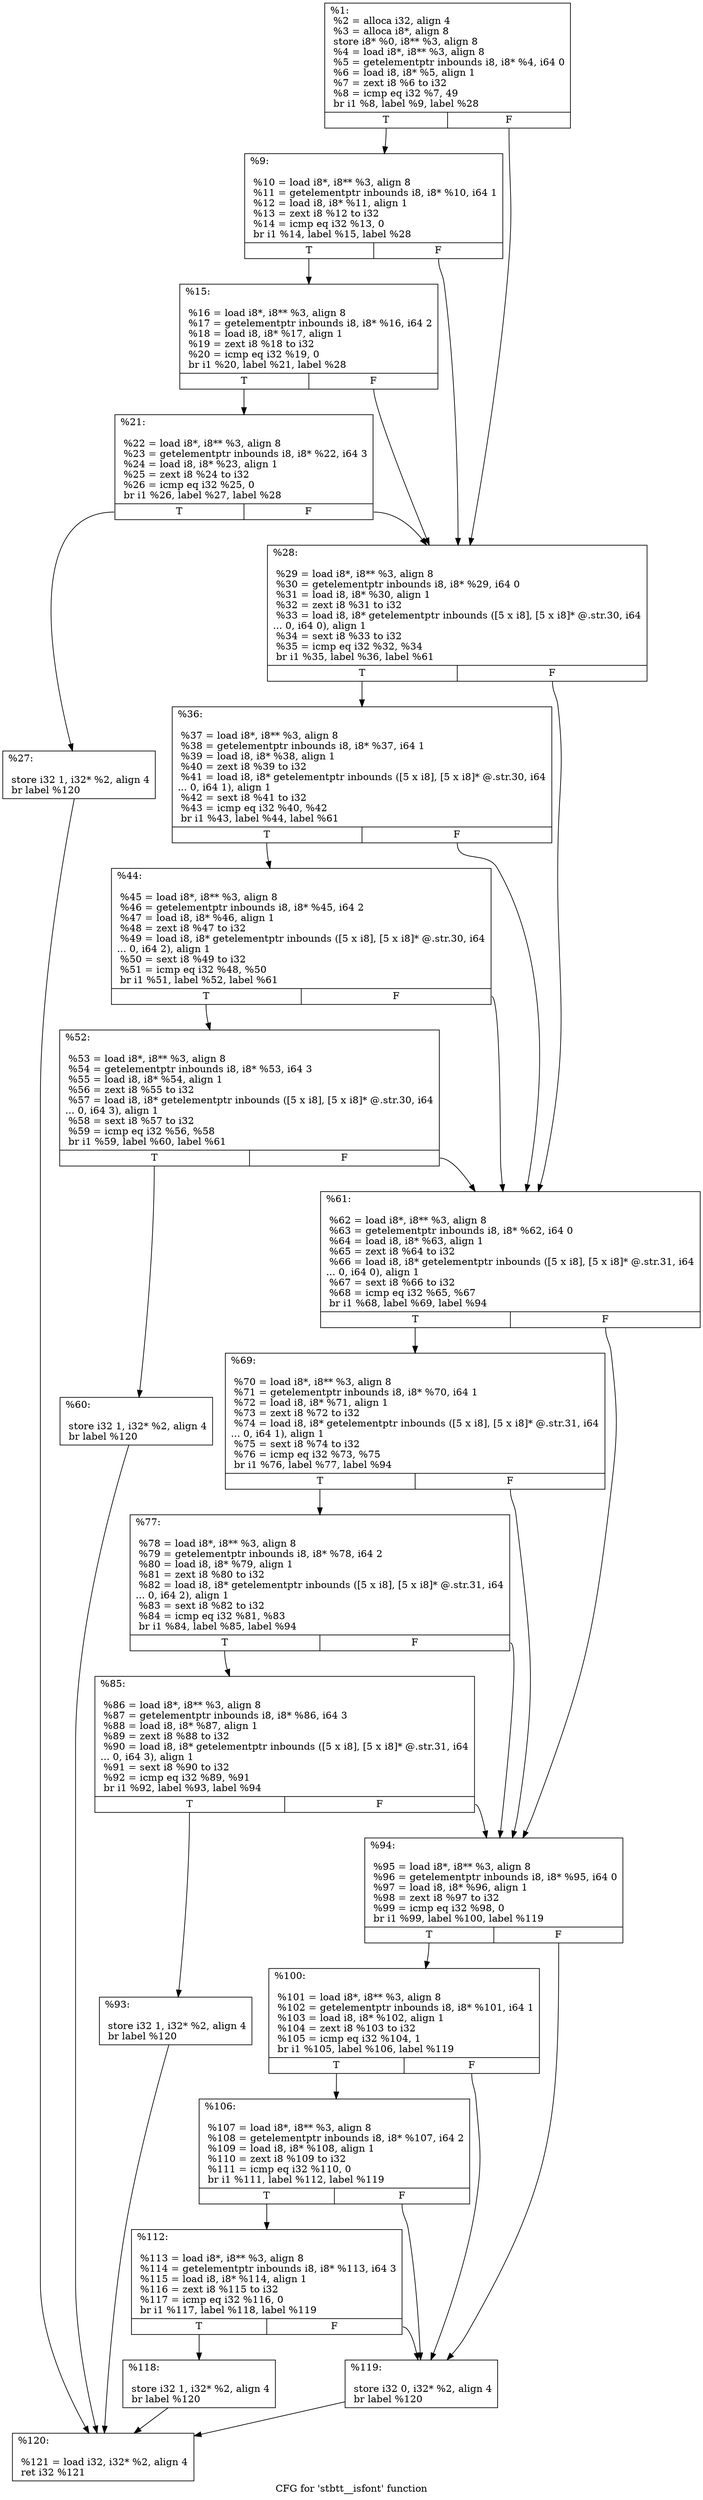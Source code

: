 digraph "CFG for 'stbtt__isfont' function" {
	label="CFG for 'stbtt__isfont' function";

	Node0x29b4c90 [shape=record,label="{%1:\l  %2 = alloca i32, align 4\l  %3 = alloca i8*, align 8\l  store i8* %0, i8** %3, align 8\l  %4 = load i8*, i8** %3, align 8\l  %5 = getelementptr inbounds i8, i8* %4, i64 0\l  %6 = load i8, i8* %5, align 1\l  %7 = zext i8 %6 to i32\l  %8 = icmp eq i32 %7, 49\l  br i1 %8, label %9, label %28\l|{<s0>T|<s1>F}}"];
	Node0x29b4c90:s0 -> Node0x29b4e60;
	Node0x29b4c90:s1 -> Node0x29b55f0;
	Node0x29b4e60 [shape=record,label="{%9:\l\l  %10 = load i8*, i8** %3, align 8\l  %11 = getelementptr inbounds i8, i8* %10, i64 1\l  %12 = load i8, i8* %11, align 1\l  %13 = zext i8 %12 to i32\l  %14 = icmp eq i32 %13, 0\l  br i1 %14, label %15, label %28\l|{<s0>T|<s1>F}}"];
	Node0x29b4e60:s0 -> Node0x29b5900;
	Node0x29b4e60:s1 -> Node0x29b55f0;
	Node0x29b5900 [shape=record,label="{%15:\l\l  %16 = load i8*, i8** %3, align 8\l  %17 = getelementptr inbounds i8, i8* %16, i64 2\l  %18 = load i8, i8* %17, align 1\l  %19 = zext i8 %18 to i32\l  %20 = icmp eq i32 %19, 0\l  br i1 %20, label %21, label %28\l|{<s0>T|<s1>F}}"];
	Node0x29b5900:s0 -> Node0x29b5c90;
	Node0x29b5900:s1 -> Node0x29b55f0;
	Node0x29b5c90 [shape=record,label="{%21:\l\l  %22 = load i8*, i8** %3, align 8\l  %23 = getelementptr inbounds i8, i8* %22, i64 3\l  %24 = load i8, i8* %23, align 1\l  %25 = zext i8 %24 to i32\l  %26 = icmp eq i32 %25, 0\l  br i1 %26, label %27, label %28\l|{<s0>T|<s1>F}}"];
	Node0x29b5c90:s0 -> Node0x29b5fa0;
	Node0x29b5c90:s1 -> Node0x29b55f0;
	Node0x29b5fa0 [shape=record,label="{%27:\l\l  store i32 1, i32* %2, align 4\l  br label %120\l}"];
	Node0x29b5fa0 -> Node0x29b6100;
	Node0x29b55f0 [shape=record,label="{%28:\l\l  %29 = load i8*, i8** %3, align 8\l  %30 = getelementptr inbounds i8, i8* %29, i64 0\l  %31 = load i8, i8* %30, align 1\l  %32 = zext i8 %31 to i32\l  %33 = load i8, i8* getelementptr inbounds ([5 x i8], [5 x i8]* @.str.30, i64\l... 0, i64 0), align 1\l  %34 = sext i8 %33 to i32\l  %35 = icmp eq i32 %32, %34\l  br i1 %35, label %36, label %61\l|{<s0>T|<s1>F}}"];
	Node0x29b55f0:s0 -> Node0x29b6650;
	Node0x29b55f0:s1 -> Node0x29b66a0;
	Node0x29b6650 [shape=record,label="{%36:\l\l  %37 = load i8*, i8** %3, align 8\l  %38 = getelementptr inbounds i8, i8* %37, i64 1\l  %39 = load i8, i8* %38, align 1\l  %40 = zext i8 %39 to i32\l  %41 = load i8, i8* getelementptr inbounds ([5 x i8], [5 x i8]* @.str.30, i64\l... 0, i64 1), align 1\l  %42 = sext i8 %41 to i32\l  %43 = icmp eq i32 %40, %42\l  br i1 %43, label %44, label %61\l|{<s0>T|<s1>F}}"];
	Node0x29b6650:s0 -> Node0x29b6b30;
	Node0x29b6650:s1 -> Node0x29b66a0;
	Node0x29b6b30 [shape=record,label="{%44:\l\l  %45 = load i8*, i8** %3, align 8\l  %46 = getelementptr inbounds i8, i8* %45, i64 2\l  %47 = load i8, i8* %46, align 1\l  %48 = zext i8 %47 to i32\l  %49 = load i8, i8* getelementptr inbounds ([5 x i8], [5 x i8]* @.str.30, i64\l... 0, i64 2), align 1\l  %50 = sext i8 %49 to i32\l  %51 = icmp eq i32 %48, %50\l  br i1 %51, label %52, label %61\l|{<s0>T|<s1>F}}"];
	Node0x29b6b30:s0 -> Node0x29b6f80;
	Node0x29b6b30:s1 -> Node0x29b66a0;
	Node0x29b6f80 [shape=record,label="{%52:\l\l  %53 = load i8*, i8** %3, align 8\l  %54 = getelementptr inbounds i8, i8* %53, i64 3\l  %55 = load i8, i8* %54, align 1\l  %56 = zext i8 %55 to i32\l  %57 = load i8, i8* getelementptr inbounds ([5 x i8], [5 x i8]* @.str.30, i64\l... 0, i64 3), align 1\l  %58 = sext i8 %57 to i32\l  %59 = icmp eq i32 %56, %58\l  br i1 %59, label %60, label %61\l|{<s0>T|<s1>F}}"];
	Node0x29b6f80:s0 -> Node0x29b73d0;
	Node0x29b6f80:s1 -> Node0x29b66a0;
	Node0x29b73d0 [shape=record,label="{%60:\l\l  store i32 1, i32* %2, align 4\l  br label %120\l}"];
	Node0x29b73d0 -> Node0x29b6100;
	Node0x29b66a0 [shape=record,label="{%61:\l\l  %62 = load i8*, i8** %3, align 8\l  %63 = getelementptr inbounds i8, i8* %62, i64 0\l  %64 = load i8, i8* %63, align 1\l  %65 = zext i8 %64 to i32\l  %66 = load i8, i8* getelementptr inbounds ([5 x i8], [5 x i8]* @.str.31, i64\l... 0, i64 0), align 1\l  %67 = sext i8 %66 to i32\l  %68 = icmp eq i32 %65, %67\l  br i1 %68, label %69, label %94\l|{<s0>T|<s1>F}}"];
	Node0x29b66a0:s0 -> Node0x29b6500;
	Node0x29b66a0:s1 -> Node0x29b7b70;
	Node0x29b6500 [shape=record,label="{%69:\l\l  %70 = load i8*, i8** %3, align 8\l  %71 = getelementptr inbounds i8, i8* %70, i64 1\l  %72 = load i8, i8* %71, align 1\l  %73 = zext i8 %72 to i32\l  %74 = load i8, i8* getelementptr inbounds ([5 x i8], [5 x i8]* @.str.31, i64\l... 0, i64 1), align 1\l  %75 = sext i8 %74 to i32\l  %76 = icmp eq i32 %73, %75\l  br i1 %76, label %77, label %94\l|{<s0>T|<s1>F}}"];
	Node0x29b6500:s0 -> Node0x29b7fc0;
	Node0x29b6500:s1 -> Node0x29b7b70;
	Node0x29b7fc0 [shape=record,label="{%77:\l\l  %78 = load i8*, i8** %3, align 8\l  %79 = getelementptr inbounds i8, i8* %78, i64 2\l  %80 = load i8, i8* %79, align 1\l  %81 = zext i8 %80 to i32\l  %82 = load i8, i8* getelementptr inbounds ([5 x i8], [5 x i8]* @.str.31, i64\l... 0, i64 2), align 1\l  %83 = sext i8 %82 to i32\l  %84 = icmp eq i32 %81, %83\l  br i1 %84, label %85, label %94\l|{<s0>T|<s1>F}}"];
	Node0x29b7fc0:s0 -> Node0x29b8410;
	Node0x29b7fc0:s1 -> Node0x29b7b70;
	Node0x29b8410 [shape=record,label="{%85:\l\l  %86 = load i8*, i8** %3, align 8\l  %87 = getelementptr inbounds i8, i8* %86, i64 3\l  %88 = load i8, i8* %87, align 1\l  %89 = zext i8 %88 to i32\l  %90 = load i8, i8* getelementptr inbounds ([5 x i8], [5 x i8]* @.str.31, i64\l... 0, i64 3), align 1\l  %91 = sext i8 %90 to i32\l  %92 = icmp eq i32 %89, %91\l  br i1 %92, label %93, label %94\l|{<s0>T|<s1>F}}"];
	Node0x29b8410:s0 -> Node0x29b8860;
	Node0x29b8410:s1 -> Node0x29b7b70;
	Node0x29b8860 [shape=record,label="{%93:\l\l  store i32 1, i32* %2, align 4\l  br label %120\l}"];
	Node0x29b8860 -> Node0x29b6100;
	Node0x29b7b70 [shape=record,label="{%94:\l\l  %95 = load i8*, i8** %3, align 8\l  %96 = getelementptr inbounds i8, i8* %95, i64 0\l  %97 = load i8, i8* %96, align 1\l  %98 = zext i8 %97 to i32\l  %99 = icmp eq i32 %98, 0\l  br i1 %99, label %100, label %119\l|{<s0>T|<s1>F}}"];
	Node0x29b7b70:s0 -> Node0x29b8c50;
	Node0x29b7b70:s1 -> Node0x29b8ca0;
	Node0x29b8c50 [shape=record,label="{%100:\l\l  %101 = load i8*, i8** %3, align 8\l  %102 = getelementptr inbounds i8, i8* %101, i64 1\l  %103 = load i8, i8* %102, align 1\l  %104 = zext i8 %103 to i32\l  %105 = icmp eq i32 %104, 1\l  br i1 %105, label %106, label %119\l|{<s0>T|<s1>F}}"];
	Node0x29b8c50:s0 -> Node0x29b8fb0;
	Node0x29b8c50:s1 -> Node0x29b8ca0;
	Node0x29b8fb0 [shape=record,label="{%106:\l\l  %107 = load i8*, i8** %3, align 8\l  %108 = getelementptr inbounds i8, i8* %107, i64 2\l  %109 = load i8, i8* %108, align 1\l  %110 = zext i8 %109 to i32\l  %111 = icmp eq i32 %110, 0\l  br i1 %111, label %112, label %119\l|{<s0>T|<s1>F}}"];
	Node0x29b8fb0:s0 -> Node0x29b92c0;
	Node0x29b8fb0:s1 -> Node0x29b8ca0;
	Node0x29b92c0 [shape=record,label="{%112:\l\l  %113 = load i8*, i8** %3, align 8\l  %114 = getelementptr inbounds i8, i8* %113, i64 3\l  %115 = load i8, i8* %114, align 1\l  %116 = zext i8 %115 to i32\l  %117 = icmp eq i32 %116, 0\l  br i1 %117, label %118, label %119\l|{<s0>T|<s1>F}}"];
	Node0x29b92c0:s0 -> Node0x29b95d0;
	Node0x29b92c0:s1 -> Node0x29b8ca0;
	Node0x29b95d0 [shape=record,label="{%118:\l\l  store i32 1, i32* %2, align 4\l  br label %120\l}"];
	Node0x29b95d0 -> Node0x29b6100;
	Node0x29b8ca0 [shape=record,label="{%119:\l\l  store i32 0, i32* %2, align 4\l  br label %120\l}"];
	Node0x29b8ca0 -> Node0x29b6100;
	Node0x29b6100 [shape=record,label="{%120:\l\l  %121 = load i32, i32* %2, align 4\l  ret i32 %121\l}"];
}
